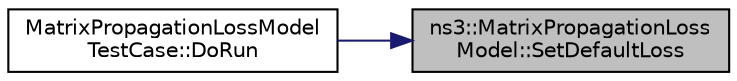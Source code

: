 digraph "ns3::MatrixPropagationLossModel::SetDefaultLoss"
{
 // LATEX_PDF_SIZE
  edge [fontname="Helvetica",fontsize="10",labelfontname="Helvetica",labelfontsize="10"];
  node [fontname="Helvetica",fontsize="10",shape=record];
  rankdir="RL";
  Node1 [label="ns3::MatrixPropagationLoss\lModel::SetDefaultLoss",height=0.2,width=0.4,color="black", fillcolor="grey75", style="filled", fontcolor="black",tooltip="Set the default propagation loss (in dB, positive) to be used, infinity if not set."];
  Node1 -> Node2 [dir="back",color="midnightblue",fontsize="10",style="solid",fontname="Helvetica"];
  Node2 [label="MatrixPropagationLossModel\lTestCase::DoRun",height=0.2,width=0.4,color="black", fillcolor="white", style="filled",URL="$class_matrix_propagation_loss_model_test_case.html#a31340c08bcf36d34a1734784cd376ae3",tooltip="Implementation to actually run this TestCase."];
}
